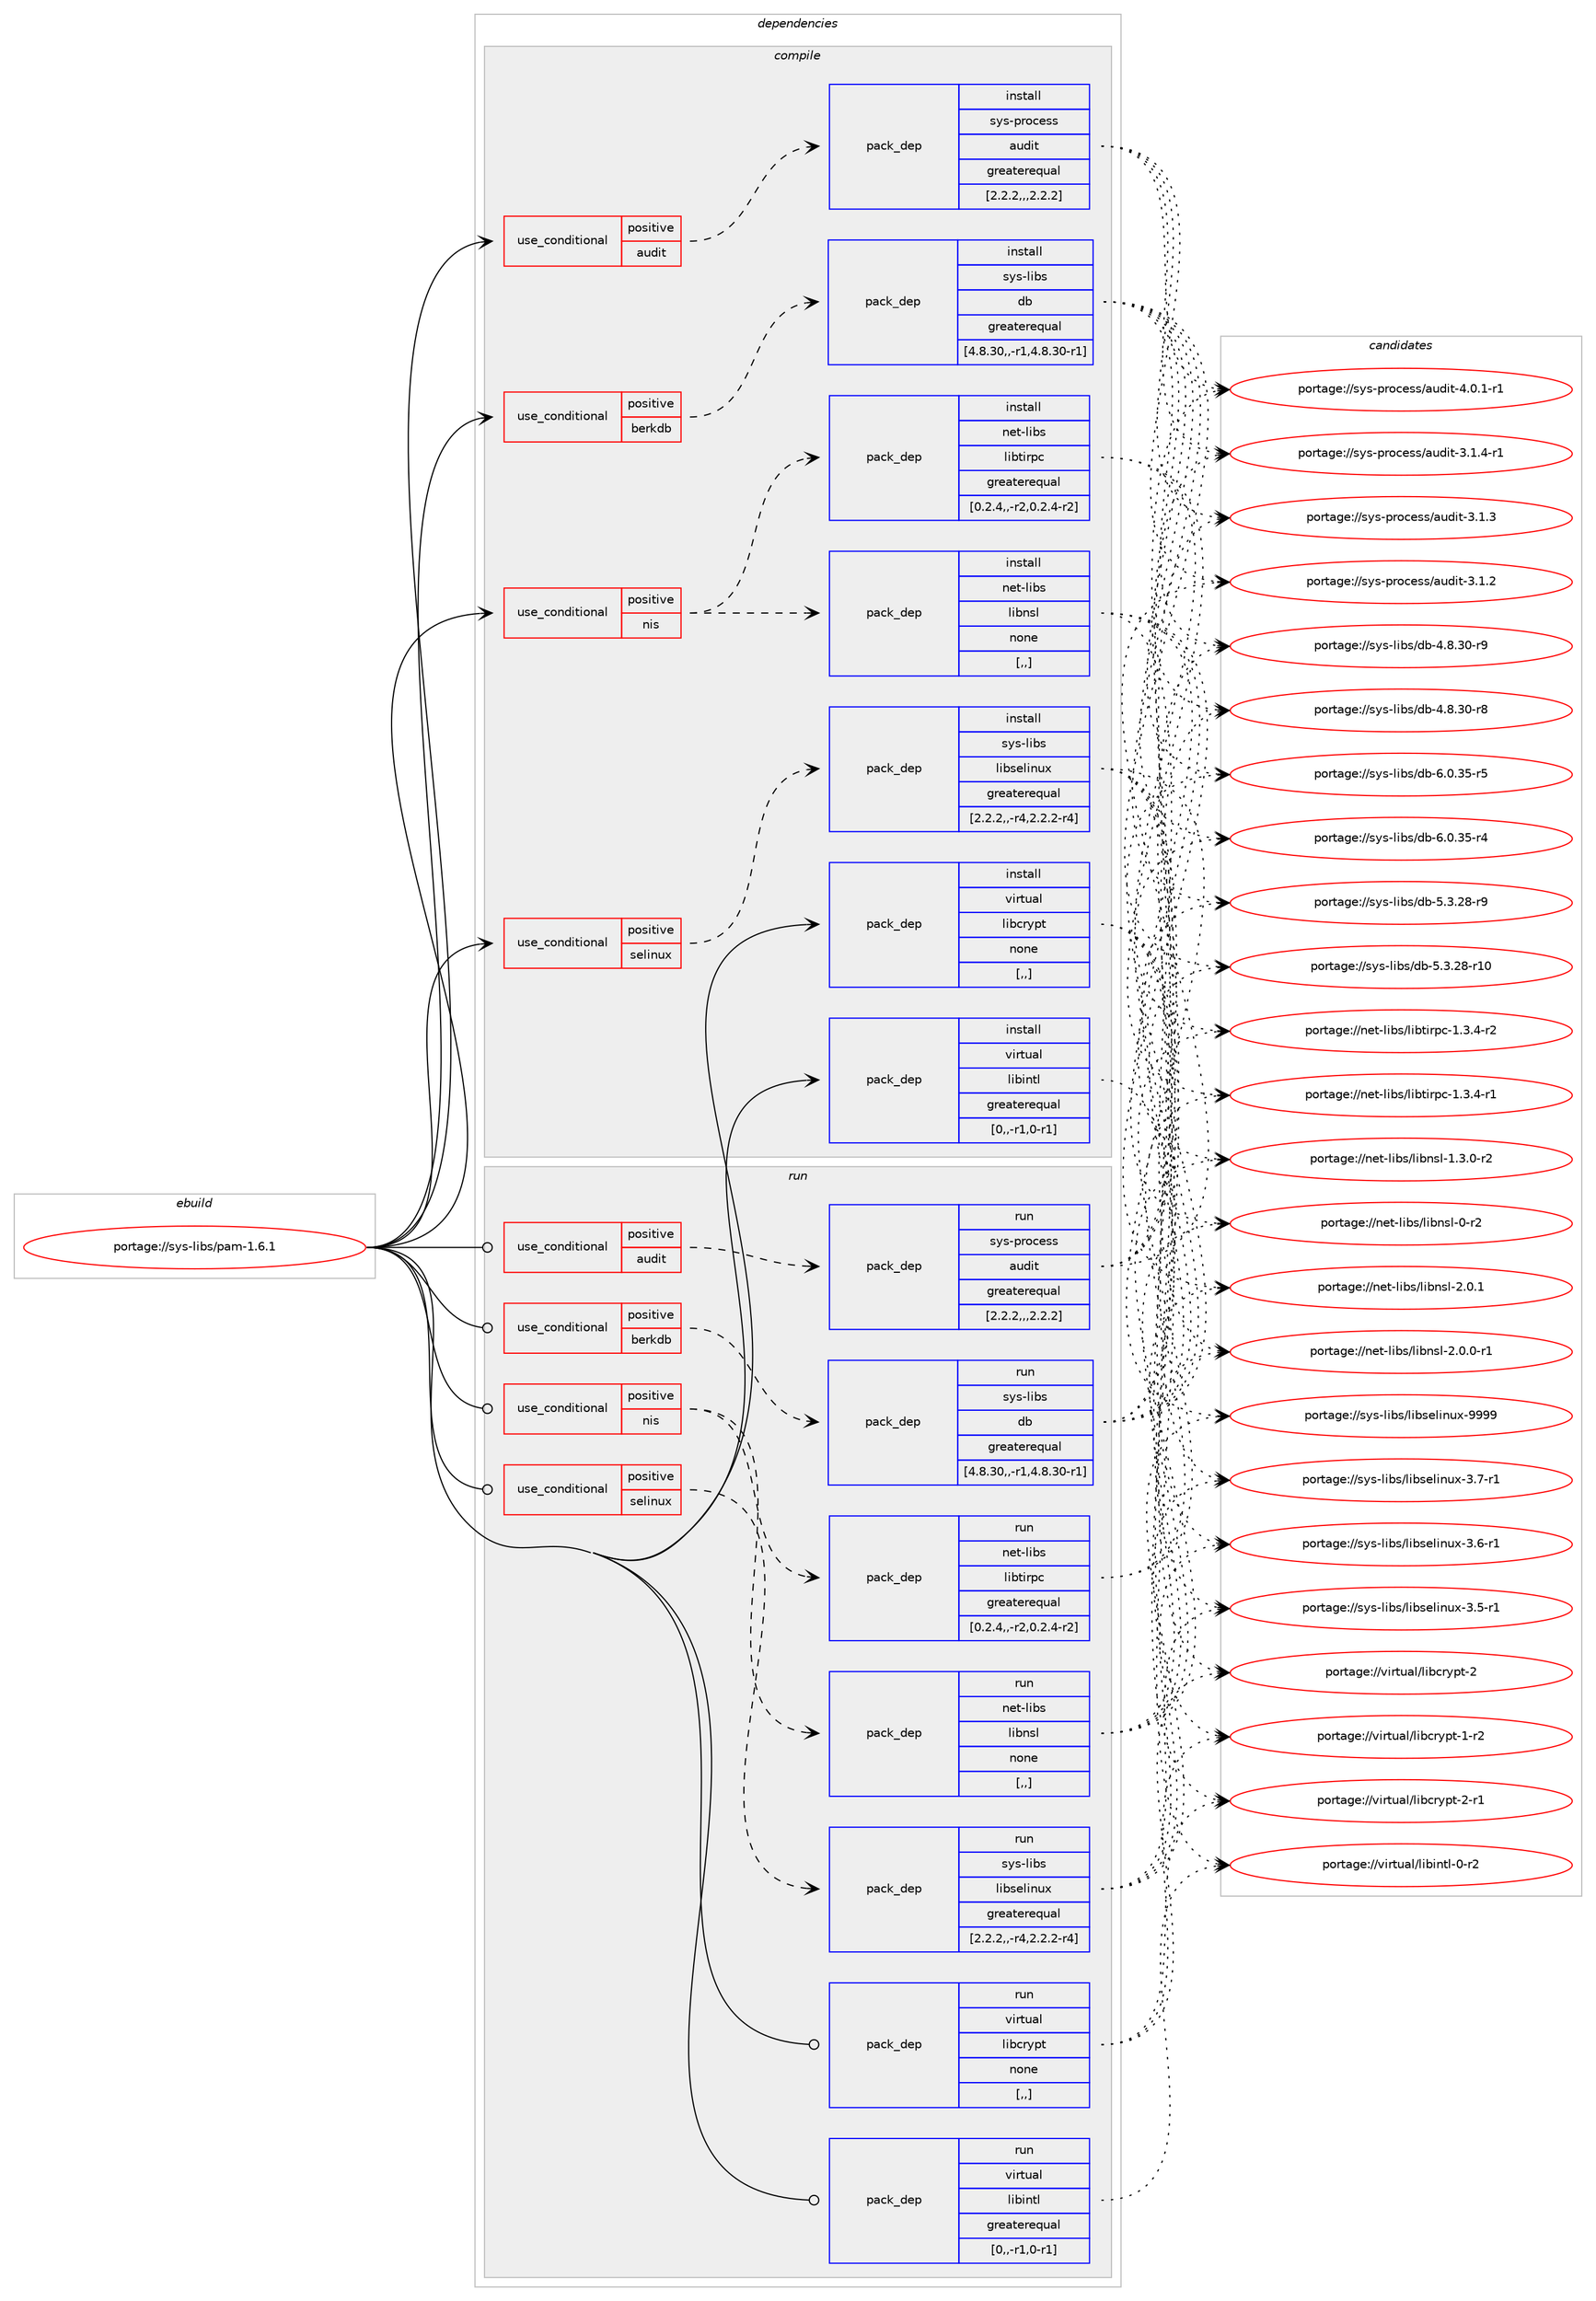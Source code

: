 digraph prolog {

# *************
# Graph options
# *************

newrank=true;
concentrate=true;
compound=true;
graph [rankdir=LR,fontname=Helvetica,fontsize=10,ranksep=1.5];#, ranksep=2.5, nodesep=0.2];
edge  [arrowhead=vee];
node  [fontname=Helvetica,fontsize=10];

# **********
# The ebuild
# **********

subgraph cluster_leftcol {
color=gray;
label=<<i>ebuild</i>>;
id [label="portage://sys-libs/pam-1.6.1", color=red, width=4, href="../sys-libs/pam-1.6.1.svg"];
}

# ****************
# The dependencies
# ****************

subgraph cluster_midcol {
color=gray;
label=<<i>dependencies</i>>;
subgraph cluster_compile {
fillcolor="#eeeeee";
style=filled;
label=<<i>compile</i>>;
subgraph cond117955 {
dependency442096 [label=<<TABLE BORDER="0" CELLBORDER="1" CELLSPACING="0" CELLPADDING="4"><TR><TD ROWSPAN="3" CELLPADDING="10">use_conditional</TD></TR><TR><TD>positive</TD></TR><TR><TD>audit</TD></TR></TABLE>>, shape=none, color=red];
subgraph pack321143 {
dependency442097 [label=<<TABLE BORDER="0" CELLBORDER="1" CELLSPACING="0" CELLPADDING="4" WIDTH="220"><TR><TD ROWSPAN="6" CELLPADDING="30">pack_dep</TD></TR><TR><TD WIDTH="110">install</TD></TR><TR><TD>sys-process</TD></TR><TR><TD>audit</TD></TR><TR><TD>greaterequal</TD></TR><TR><TD>[2.2.2,,,2.2.2]</TD></TR></TABLE>>, shape=none, color=blue];
}
dependency442096:e -> dependency442097:w [weight=20,style="dashed",arrowhead="vee"];
}
id:e -> dependency442096:w [weight=20,style="solid",arrowhead="vee"];
subgraph cond117956 {
dependency442098 [label=<<TABLE BORDER="0" CELLBORDER="1" CELLSPACING="0" CELLPADDING="4"><TR><TD ROWSPAN="3" CELLPADDING="10">use_conditional</TD></TR><TR><TD>positive</TD></TR><TR><TD>berkdb</TD></TR></TABLE>>, shape=none, color=red];
subgraph pack321144 {
dependency442099 [label=<<TABLE BORDER="0" CELLBORDER="1" CELLSPACING="0" CELLPADDING="4" WIDTH="220"><TR><TD ROWSPAN="6" CELLPADDING="30">pack_dep</TD></TR><TR><TD WIDTH="110">install</TD></TR><TR><TD>sys-libs</TD></TR><TR><TD>db</TD></TR><TR><TD>greaterequal</TD></TR><TR><TD>[4.8.30,,-r1,4.8.30-r1]</TD></TR></TABLE>>, shape=none, color=blue];
}
dependency442098:e -> dependency442099:w [weight=20,style="dashed",arrowhead="vee"];
}
id:e -> dependency442098:w [weight=20,style="solid",arrowhead="vee"];
subgraph cond117957 {
dependency442100 [label=<<TABLE BORDER="0" CELLBORDER="1" CELLSPACING="0" CELLPADDING="4"><TR><TD ROWSPAN="3" CELLPADDING="10">use_conditional</TD></TR><TR><TD>positive</TD></TR><TR><TD>nis</TD></TR></TABLE>>, shape=none, color=red];
subgraph pack321145 {
dependency442101 [label=<<TABLE BORDER="0" CELLBORDER="1" CELLSPACING="0" CELLPADDING="4" WIDTH="220"><TR><TD ROWSPAN="6" CELLPADDING="30">pack_dep</TD></TR><TR><TD WIDTH="110">install</TD></TR><TR><TD>net-libs</TD></TR><TR><TD>libnsl</TD></TR><TR><TD>none</TD></TR><TR><TD>[,,]</TD></TR></TABLE>>, shape=none, color=blue];
}
dependency442100:e -> dependency442101:w [weight=20,style="dashed",arrowhead="vee"];
subgraph pack321146 {
dependency442102 [label=<<TABLE BORDER="0" CELLBORDER="1" CELLSPACING="0" CELLPADDING="4" WIDTH="220"><TR><TD ROWSPAN="6" CELLPADDING="30">pack_dep</TD></TR><TR><TD WIDTH="110">install</TD></TR><TR><TD>net-libs</TD></TR><TR><TD>libtirpc</TD></TR><TR><TD>greaterequal</TD></TR><TR><TD>[0.2.4,,-r2,0.2.4-r2]</TD></TR></TABLE>>, shape=none, color=blue];
}
dependency442100:e -> dependency442102:w [weight=20,style="dashed",arrowhead="vee"];
}
id:e -> dependency442100:w [weight=20,style="solid",arrowhead="vee"];
subgraph cond117958 {
dependency442103 [label=<<TABLE BORDER="0" CELLBORDER="1" CELLSPACING="0" CELLPADDING="4"><TR><TD ROWSPAN="3" CELLPADDING="10">use_conditional</TD></TR><TR><TD>positive</TD></TR><TR><TD>selinux</TD></TR></TABLE>>, shape=none, color=red];
subgraph pack321147 {
dependency442104 [label=<<TABLE BORDER="0" CELLBORDER="1" CELLSPACING="0" CELLPADDING="4" WIDTH="220"><TR><TD ROWSPAN="6" CELLPADDING="30">pack_dep</TD></TR><TR><TD WIDTH="110">install</TD></TR><TR><TD>sys-libs</TD></TR><TR><TD>libselinux</TD></TR><TR><TD>greaterequal</TD></TR><TR><TD>[2.2.2,,-r4,2.2.2-r4]</TD></TR></TABLE>>, shape=none, color=blue];
}
dependency442103:e -> dependency442104:w [weight=20,style="dashed",arrowhead="vee"];
}
id:e -> dependency442103:w [weight=20,style="solid",arrowhead="vee"];
subgraph pack321148 {
dependency442105 [label=<<TABLE BORDER="0" CELLBORDER="1" CELLSPACING="0" CELLPADDING="4" WIDTH="220"><TR><TD ROWSPAN="6" CELLPADDING="30">pack_dep</TD></TR><TR><TD WIDTH="110">install</TD></TR><TR><TD>virtual</TD></TR><TR><TD>libcrypt</TD></TR><TR><TD>none</TD></TR><TR><TD>[,,]</TD></TR></TABLE>>, shape=none, color=blue];
}
id:e -> dependency442105:w [weight=20,style="solid",arrowhead="vee"];
subgraph pack321149 {
dependency442106 [label=<<TABLE BORDER="0" CELLBORDER="1" CELLSPACING="0" CELLPADDING="4" WIDTH="220"><TR><TD ROWSPAN="6" CELLPADDING="30">pack_dep</TD></TR><TR><TD WIDTH="110">install</TD></TR><TR><TD>virtual</TD></TR><TR><TD>libintl</TD></TR><TR><TD>greaterequal</TD></TR><TR><TD>[0,,-r1,0-r1]</TD></TR></TABLE>>, shape=none, color=blue];
}
id:e -> dependency442106:w [weight=20,style="solid",arrowhead="vee"];
}
subgraph cluster_compileandrun {
fillcolor="#eeeeee";
style=filled;
label=<<i>compile and run</i>>;
}
subgraph cluster_run {
fillcolor="#eeeeee";
style=filled;
label=<<i>run</i>>;
subgraph cond117959 {
dependency442107 [label=<<TABLE BORDER="0" CELLBORDER="1" CELLSPACING="0" CELLPADDING="4"><TR><TD ROWSPAN="3" CELLPADDING="10">use_conditional</TD></TR><TR><TD>positive</TD></TR><TR><TD>audit</TD></TR></TABLE>>, shape=none, color=red];
subgraph pack321150 {
dependency442108 [label=<<TABLE BORDER="0" CELLBORDER="1" CELLSPACING="0" CELLPADDING="4" WIDTH="220"><TR><TD ROWSPAN="6" CELLPADDING="30">pack_dep</TD></TR><TR><TD WIDTH="110">run</TD></TR><TR><TD>sys-process</TD></TR><TR><TD>audit</TD></TR><TR><TD>greaterequal</TD></TR><TR><TD>[2.2.2,,,2.2.2]</TD></TR></TABLE>>, shape=none, color=blue];
}
dependency442107:e -> dependency442108:w [weight=20,style="dashed",arrowhead="vee"];
}
id:e -> dependency442107:w [weight=20,style="solid",arrowhead="odot"];
subgraph cond117960 {
dependency442109 [label=<<TABLE BORDER="0" CELLBORDER="1" CELLSPACING="0" CELLPADDING="4"><TR><TD ROWSPAN="3" CELLPADDING="10">use_conditional</TD></TR><TR><TD>positive</TD></TR><TR><TD>berkdb</TD></TR></TABLE>>, shape=none, color=red];
subgraph pack321151 {
dependency442110 [label=<<TABLE BORDER="0" CELLBORDER="1" CELLSPACING="0" CELLPADDING="4" WIDTH="220"><TR><TD ROWSPAN="6" CELLPADDING="30">pack_dep</TD></TR><TR><TD WIDTH="110">run</TD></TR><TR><TD>sys-libs</TD></TR><TR><TD>db</TD></TR><TR><TD>greaterequal</TD></TR><TR><TD>[4.8.30,,-r1,4.8.30-r1]</TD></TR></TABLE>>, shape=none, color=blue];
}
dependency442109:e -> dependency442110:w [weight=20,style="dashed",arrowhead="vee"];
}
id:e -> dependency442109:w [weight=20,style="solid",arrowhead="odot"];
subgraph cond117961 {
dependency442111 [label=<<TABLE BORDER="0" CELLBORDER="1" CELLSPACING="0" CELLPADDING="4"><TR><TD ROWSPAN="3" CELLPADDING="10">use_conditional</TD></TR><TR><TD>positive</TD></TR><TR><TD>nis</TD></TR></TABLE>>, shape=none, color=red];
subgraph pack321152 {
dependency442112 [label=<<TABLE BORDER="0" CELLBORDER="1" CELLSPACING="0" CELLPADDING="4" WIDTH="220"><TR><TD ROWSPAN="6" CELLPADDING="30">pack_dep</TD></TR><TR><TD WIDTH="110">run</TD></TR><TR><TD>net-libs</TD></TR><TR><TD>libnsl</TD></TR><TR><TD>none</TD></TR><TR><TD>[,,]</TD></TR></TABLE>>, shape=none, color=blue];
}
dependency442111:e -> dependency442112:w [weight=20,style="dashed",arrowhead="vee"];
subgraph pack321153 {
dependency442113 [label=<<TABLE BORDER="0" CELLBORDER="1" CELLSPACING="0" CELLPADDING="4" WIDTH="220"><TR><TD ROWSPAN="6" CELLPADDING="30">pack_dep</TD></TR><TR><TD WIDTH="110">run</TD></TR><TR><TD>net-libs</TD></TR><TR><TD>libtirpc</TD></TR><TR><TD>greaterequal</TD></TR><TR><TD>[0.2.4,,-r2,0.2.4-r2]</TD></TR></TABLE>>, shape=none, color=blue];
}
dependency442111:e -> dependency442113:w [weight=20,style="dashed",arrowhead="vee"];
}
id:e -> dependency442111:w [weight=20,style="solid",arrowhead="odot"];
subgraph cond117962 {
dependency442114 [label=<<TABLE BORDER="0" CELLBORDER="1" CELLSPACING="0" CELLPADDING="4"><TR><TD ROWSPAN="3" CELLPADDING="10">use_conditional</TD></TR><TR><TD>positive</TD></TR><TR><TD>selinux</TD></TR></TABLE>>, shape=none, color=red];
subgraph pack321154 {
dependency442115 [label=<<TABLE BORDER="0" CELLBORDER="1" CELLSPACING="0" CELLPADDING="4" WIDTH="220"><TR><TD ROWSPAN="6" CELLPADDING="30">pack_dep</TD></TR><TR><TD WIDTH="110">run</TD></TR><TR><TD>sys-libs</TD></TR><TR><TD>libselinux</TD></TR><TR><TD>greaterequal</TD></TR><TR><TD>[2.2.2,,-r4,2.2.2-r4]</TD></TR></TABLE>>, shape=none, color=blue];
}
dependency442114:e -> dependency442115:w [weight=20,style="dashed",arrowhead="vee"];
}
id:e -> dependency442114:w [weight=20,style="solid",arrowhead="odot"];
subgraph pack321155 {
dependency442116 [label=<<TABLE BORDER="0" CELLBORDER="1" CELLSPACING="0" CELLPADDING="4" WIDTH="220"><TR><TD ROWSPAN="6" CELLPADDING="30">pack_dep</TD></TR><TR><TD WIDTH="110">run</TD></TR><TR><TD>virtual</TD></TR><TR><TD>libcrypt</TD></TR><TR><TD>none</TD></TR><TR><TD>[,,]</TD></TR></TABLE>>, shape=none, color=blue];
}
id:e -> dependency442116:w [weight=20,style="solid",arrowhead="odot"];
subgraph pack321156 {
dependency442117 [label=<<TABLE BORDER="0" CELLBORDER="1" CELLSPACING="0" CELLPADDING="4" WIDTH="220"><TR><TD ROWSPAN="6" CELLPADDING="30">pack_dep</TD></TR><TR><TD WIDTH="110">run</TD></TR><TR><TD>virtual</TD></TR><TR><TD>libintl</TD></TR><TR><TD>greaterequal</TD></TR><TR><TD>[0,,-r1,0-r1]</TD></TR></TABLE>>, shape=none, color=blue];
}
id:e -> dependency442117:w [weight=20,style="solid",arrowhead="odot"];
}
}

# **************
# The candidates
# **************

subgraph cluster_choices {
rank=same;
color=gray;
label=<<i>candidates</i>>;

subgraph choice321143 {
color=black;
nodesep=1;
choice115121115451121141119910111511547971171001051164552464846494511449 [label="portage://sys-process/audit-4.0.1-r1", color=red, width=4,href="../sys-process/audit-4.0.1-r1.svg"];
choice115121115451121141119910111511547971171001051164551464946524511449 [label="portage://sys-process/audit-3.1.4-r1", color=red, width=4,href="../sys-process/audit-3.1.4-r1.svg"];
choice11512111545112114111991011151154797117100105116455146494651 [label="portage://sys-process/audit-3.1.3", color=red, width=4,href="../sys-process/audit-3.1.3.svg"];
choice11512111545112114111991011151154797117100105116455146494650 [label="portage://sys-process/audit-3.1.2", color=red, width=4,href="../sys-process/audit-3.1.2.svg"];
dependency442097:e -> choice115121115451121141119910111511547971171001051164552464846494511449:w [style=dotted,weight="100"];
dependency442097:e -> choice115121115451121141119910111511547971171001051164551464946524511449:w [style=dotted,weight="100"];
dependency442097:e -> choice11512111545112114111991011151154797117100105116455146494651:w [style=dotted,weight="100"];
dependency442097:e -> choice11512111545112114111991011151154797117100105116455146494650:w [style=dotted,weight="100"];
}
subgraph choice321144 {
color=black;
nodesep=1;
choice11512111545108105981154710098455446484651534511453 [label="portage://sys-libs/db-6.0.35-r5", color=red, width=4,href="../sys-libs/db-6.0.35-r5.svg"];
choice11512111545108105981154710098455446484651534511452 [label="portage://sys-libs/db-6.0.35-r4", color=red, width=4,href="../sys-libs/db-6.0.35-r4.svg"];
choice11512111545108105981154710098455346514650564511457 [label="portage://sys-libs/db-5.3.28-r9", color=red, width=4,href="../sys-libs/db-5.3.28-r9.svg"];
choice1151211154510810598115471009845534651465056451144948 [label="portage://sys-libs/db-5.3.28-r10", color=red, width=4,href="../sys-libs/db-5.3.28-r10.svg"];
choice11512111545108105981154710098455246564651484511457 [label="portage://sys-libs/db-4.8.30-r9", color=red, width=4,href="../sys-libs/db-4.8.30-r9.svg"];
choice11512111545108105981154710098455246564651484511456 [label="portage://sys-libs/db-4.8.30-r8", color=red, width=4,href="../sys-libs/db-4.8.30-r8.svg"];
dependency442099:e -> choice11512111545108105981154710098455446484651534511453:w [style=dotted,weight="100"];
dependency442099:e -> choice11512111545108105981154710098455446484651534511452:w [style=dotted,weight="100"];
dependency442099:e -> choice11512111545108105981154710098455346514650564511457:w [style=dotted,weight="100"];
dependency442099:e -> choice1151211154510810598115471009845534651465056451144948:w [style=dotted,weight="100"];
dependency442099:e -> choice11512111545108105981154710098455246564651484511457:w [style=dotted,weight="100"];
dependency442099:e -> choice11512111545108105981154710098455246564651484511456:w [style=dotted,weight="100"];
}
subgraph choice321145 {
color=black;
nodesep=1;
choice11010111645108105981154710810598110115108455046484649 [label="portage://net-libs/libnsl-2.0.1", color=red, width=4,href="../net-libs/libnsl-2.0.1.svg"];
choice110101116451081059811547108105981101151084550464846484511449 [label="portage://net-libs/libnsl-2.0.0-r1", color=red, width=4,href="../net-libs/libnsl-2.0.0-r1.svg"];
choice110101116451081059811547108105981101151084549465146484511450 [label="portage://net-libs/libnsl-1.3.0-r2", color=red, width=4,href="../net-libs/libnsl-1.3.0-r2.svg"];
choice1101011164510810598115471081059811011510845484511450 [label="portage://net-libs/libnsl-0-r2", color=red, width=4,href="../net-libs/libnsl-0-r2.svg"];
dependency442101:e -> choice11010111645108105981154710810598110115108455046484649:w [style=dotted,weight="100"];
dependency442101:e -> choice110101116451081059811547108105981101151084550464846484511449:w [style=dotted,weight="100"];
dependency442101:e -> choice110101116451081059811547108105981101151084549465146484511450:w [style=dotted,weight="100"];
dependency442101:e -> choice1101011164510810598115471081059811011510845484511450:w [style=dotted,weight="100"];
}
subgraph choice321146 {
color=black;
nodesep=1;
choice11010111645108105981154710810598116105114112994549465146524511450 [label="portage://net-libs/libtirpc-1.3.4-r2", color=red, width=4,href="../net-libs/libtirpc-1.3.4-r2.svg"];
choice11010111645108105981154710810598116105114112994549465146524511449 [label="portage://net-libs/libtirpc-1.3.4-r1", color=red, width=4,href="../net-libs/libtirpc-1.3.4-r1.svg"];
dependency442102:e -> choice11010111645108105981154710810598116105114112994549465146524511450:w [style=dotted,weight="100"];
dependency442102:e -> choice11010111645108105981154710810598116105114112994549465146524511449:w [style=dotted,weight="100"];
}
subgraph choice321147 {
color=black;
nodesep=1;
choice115121115451081059811547108105981151011081051101171204557575757 [label="portage://sys-libs/libselinux-9999", color=red, width=4,href="../sys-libs/libselinux-9999.svg"];
choice11512111545108105981154710810598115101108105110117120455146554511449 [label="portage://sys-libs/libselinux-3.7-r1", color=red, width=4,href="../sys-libs/libselinux-3.7-r1.svg"];
choice11512111545108105981154710810598115101108105110117120455146544511449 [label="portage://sys-libs/libselinux-3.6-r1", color=red, width=4,href="../sys-libs/libselinux-3.6-r1.svg"];
choice11512111545108105981154710810598115101108105110117120455146534511449 [label="portage://sys-libs/libselinux-3.5-r1", color=red, width=4,href="../sys-libs/libselinux-3.5-r1.svg"];
dependency442104:e -> choice115121115451081059811547108105981151011081051101171204557575757:w [style=dotted,weight="100"];
dependency442104:e -> choice11512111545108105981154710810598115101108105110117120455146554511449:w [style=dotted,weight="100"];
dependency442104:e -> choice11512111545108105981154710810598115101108105110117120455146544511449:w [style=dotted,weight="100"];
dependency442104:e -> choice11512111545108105981154710810598115101108105110117120455146534511449:w [style=dotted,weight="100"];
}
subgraph choice321148 {
color=black;
nodesep=1;
choice1181051141161179710847108105989911412111211645504511449 [label="portage://virtual/libcrypt-2-r1", color=red, width=4,href="../virtual/libcrypt-2-r1.svg"];
choice118105114116117971084710810598991141211121164550 [label="portage://virtual/libcrypt-2", color=red, width=4,href="../virtual/libcrypt-2.svg"];
choice1181051141161179710847108105989911412111211645494511450 [label="portage://virtual/libcrypt-1-r2", color=red, width=4,href="../virtual/libcrypt-1-r2.svg"];
dependency442105:e -> choice1181051141161179710847108105989911412111211645504511449:w [style=dotted,weight="100"];
dependency442105:e -> choice118105114116117971084710810598991141211121164550:w [style=dotted,weight="100"];
dependency442105:e -> choice1181051141161179710847108105989911412111211645494511450:w [style=dotted,weight="100"];
}
subgraph choice321149 {
color=black;
nodesep=1;
choice11810511411611797108471081059810511011610845484511450 [label="portage://virtual/libintl-0-r2", color=red, width=4,href="../virtual/libintl-0-r2.svg"];
dependency442106:e -> choice11810511411611797108471081059810511011610845484511450:w [style=dotted,weight="100"];
}
subgraph choice321150 {
color=black;
nodesep=1;
choice115121115451121141119910111511547971171001051164552464846494511449 [label="portage://sys-process/audit-4.0.1-r1", color=red, width=4,href="../sys-process/audit-4.0.1-r1.svg"];
choice115121115451121141119910111511547971171001051164551464946524511449 [label="portage://sys-process/audit-3.1.4-r1", color=red, width=4,href="../sys-process/audit-3.1.4-r1.svg"];
choice11512111545112114111991011151154797117100105116455146494651 [label="portage://sys-process/audit-3.1.3", color=red, width=4,href="../sys-process/audit-3.1.3.svg"];
choice11512111545112114111991011151154797117100105116455146494650 [label="portage://sys-process/audit-3.1.2", color=red, width=4,href="../sys-process/audit-3.1.2.svg"];
dependency442108:e -> choice115121115451121141119910111511547971171001051164552464846494511449:w [style=dotted,weight="100"];
dependency442108:e -> choice115121115451121141119910111511547971171001051164551464946524511449:w [style=dotted,weight="100"];
dependency442108:e -> choice11512111545112114111991011151154797117100105116455146494651:w [style=dotted,weight="100"];
dependency442108:e -> choice11512111545112114111991011151154797117100105116455146494650:w [style=dotted,weight="100"];
}
subgraph choice321151 {
color=black;
nodesep=1;
choice11512111545108105981154710098455446484651534511453 [label="portage://sys-libs/db-6.0.35-r5", color=red, width=4,href="../sys-libs/db-6.0.35-r5.svg"];
choice11512111545108105981154710098455446484651534511452 [label="portage://sys-libs/db-6.0.35-r4", color=red, width=4,href="../sys-libs/db-6.0.35-r4.svg"];
choice11512111545108105981154710098455346514650564511457 [label="portage://sys-libs/db-5.3.28-r9", color=red, width=4,href="../sys-libs/db-5.3.28-r9.svg"];
choice1151211154510810598115471009845534651465056451144948 [label="portage://sys-libs/db-5.3.28-r10", color=red, width=4,href="../sys-libs/db-5.3.28-r10.svg"];
choice11512111545108105981154710098455246564651484511457 [label="portage://sys-libs/db-4.8.30-r9", color=red, width=4,href="../sys-libs/db-4.8.30-r9.svg"];
choice11512111545108105981154710098455246564651484511456 [label="portage://sys-libs/db-4.8.30-r8", color=red, width=4,href="../sys-libs/db-4.8.30-r8.svg"];
dependency442110:e -> choice11512111545108105981154710098455446484651534511453:w [style=dotted,weight="100"];
dependency442110:e -> choice11512111545108105981154710098455446484651534511452:w [style=dotted,weight="100"];
dependency442110:e -> choice11512111545108105981154710098455346514650564511457:w [style=dotted,weight="100"];
dependency442110:e -> choice1151211154510810598115471009845534651465056451144948:w [style=dotted,weight="100"];
dependency442110:e -> choice11512111545108105981154710098455246564651484511457:w [style=dotted,weight="100"];
dependency442110:e -> choice11512111545108105981154710098455246564651484511456:w [style=dotted,weight="100"];
}
subgraph choice321152 {
color=black;
nodesep=1;
choice11010111645108105981154710810598110115108455046484649 [label="portage://net-libs/libnsl-2.0.1", color=red, width=4,href="../net-libs/libnsl-2.0.1.svg"];
choice110101116451081059811547108105981101151084550464846484511449 [label="portage://net-libs/libnsl-2.0.0-r1", color=red, width=4,href="../net-libs/libnsl-2.0.0-r1.svg"];
choice110101116451081059811547108105981101151084549465146484511450 [label="portage://net-libs/libnsl-1.3.0-r2", color=red, width=4,href="../net-libs/libnsl-1.3.0-r2.svg"];
choice1101011164510810598115471081059811011510845484511450 [label="portage://net-libs/libnsl-0-r2", color=red, width=4,href="../net-libs/libnsl-0-r2.svg"];
dependency442112:e -> choice11010111645108105981154710810598110115108455046484649:w [style=dotted,weight="100"];
dependency442112:e -> choice110101116451081059811547108105981101151084550464846484511449:w [style=dotted,weight="100"];
dependency442112:e -> choice110101116451081059811547108105981101151084549465146484511450:w [style=dotted,weight="100"];
dependency442112:e -> choice1101011164510810598115471081059811011510845484511450:w [style=dotted,weight="100"];
}
subgraph choice321153 {
color=black;
nodesep=1;
choice11010111645108105981154710810598116105114112994549465146524511450 [label="portage://net-libs/libtirpc-1.3.4-r2", color=red, width=4,href="../net-libs/libtirpc-1.3.4-r2.svg"];
choice11010111645108105981154710810598116105114112994549465146524511449 [label="portage://net-libs/libtirpc-1.3.4-r1", color=red, width=4,href="../net-libs/libtirpc-1.3.4-r1.svg"];
dependency442113:e -> choice11010111645108105981154710810598116105114112994549465146524511450:w [style=dotted,weight="100"];
dependency442113:e -> choice11010111645108105981154710810598116105114112994549465146524511449:w [style=dotted,weight="100"];
}
subgraph choice321154 {
color=black;
nodesep=1;
choice115121115451081059811547108105981151011081051101171204557575757 [label="portage://sys-libs/libselinux-9999", color=red, width=4,href="../sys-libs/libselinux-9999.svg"];
choice11512111545108105981154710810598115101108105110117120455146554511449 [label="portage://sys-libs/libselinux-3.7-r1", color=red, width=4,href="../sys-libs/libselinux-3.7-r1.svg"];
choice11512111545108105981154710810598115101108105110117120455146544511449 [label="portage://sys-libs/libselinux-3.6-r1", color=red, width=4,href="../sys-libs/libselinux-3.6-r1.svg"];
choice11512111545108105981154710810598115101108105110117120455146534511449 [label="portage://sys-libs/libselinux-3.5-r1", color=red, width=4,href="../sys-libs/libselinux-3.5-r1.svg"];
dependency442115:e -> choice115121115451081059811547108105981151011081051101171204557575757:w [style=dotted,weight="100"];
dependency442115:e -> choice11512111545108105981154710810598115101108105110117120455146554511449:w [style=dotted,weight="100"];
dependency442115:e -> choice11512111545108105981154710810598115101108105110117120455146544511449:w [style=dotted,weight="100"];
dependency442115:e -> choice11512111545108105981154710810598115101108105110117120455146534511449:w [style=dotted,weight="100"];
}
subgraph choice321155 {
color=black;
nodesep=1;
choice1181051141161179710847108105989911412111211645504511449 [label="portage://virtual/libcrypt-2-r1", color=red, width=4,href="../virtual/libcrypt-2-r1.svg"];
choice118105114116117971084710810598991141211121164550 [label="portage://virtual/libcrypt-2", color=red, width=4,href="../virtual/libcrypt-2.svg"];
choice1181051141161179710847108105989911412111211645494511450 [label="portage://virtual/libcrypt-1-r2", color=red, width=4,href="../virtual/libcrypt-1-r2.svg"];
dependency442116:e -> choice1181051141161179710847108105989911412111211645504511449:w [style=dotted,weight="100"];
dependency442116:e -> choice118105114116117971084710810598991141211121164550:w [style=dotted,weight="100"];
dependency442116:e -> choice1181051141161179710847108105989911412111211645494511450:w [style=dotted,weight="100"];
}
subgraph choice321156 {
color=black;
nodesep=1;
choice11810511411611797108471081059810511011610845484511450 [label="portage://virtual/libintl-0-r2", color=red, width=4,href="../virtual/libintl-0-r2.svg"];
dependency442117:e -> choice11810511411611797108471081059810511011610845484511450:w [style=dotted,weight="100"];
}
}

}
